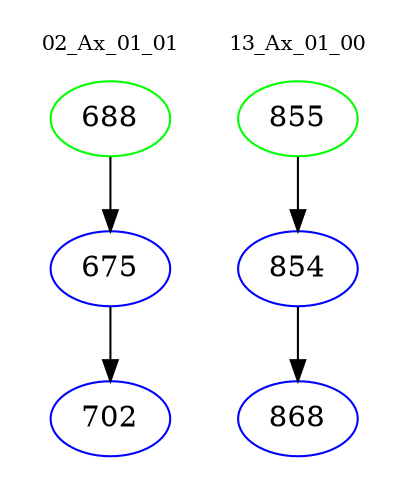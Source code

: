 digraph{
subgraph cluster_0 {
color = white
label = "02_Ax_01_01";
fontsize=10;
T0_688 [label="688", color="green"]
T0_688 -> T0_675 [color="black"]
T0_675 [label="675", color="blue"]
T0_675 -> T0_702 [color="black"]
T0_702 [label="702", color="blue"]
}
subgraph cluster_1 {
color = white
label = "13_Ax_01_00";
fontsize=10;
T1_855 [label="855", color="green"]
T1_855 -> T1_854 [color="black"]
T1_854 [label="854", color="blue"]
T1_854 -> T1_868 [color="black"]
T1_868 [label="868", color="blue"]
}
}
